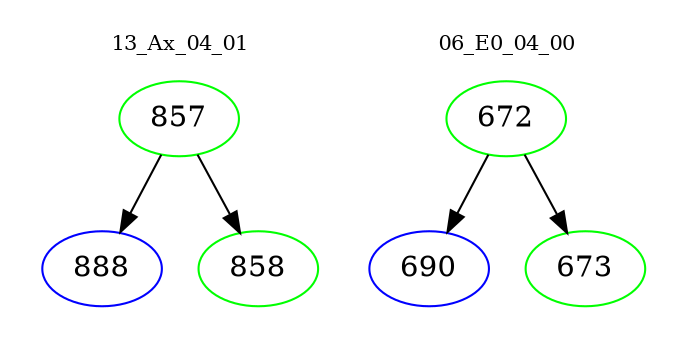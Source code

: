 digraph{
subgraph cluster_0 {
color = white
label = "13_Ax_04_01";
fontsize=10;
T0_857 [label="857", color="green"]
T0_857 -> T0_888 [color="black"]
T0_888 [label="888", color="blue"]
T0_857 -> T0_858 [color="black"]
T0_858 [label="858", color="green"]
}
subgraph cluster_1 {
color = white
label = "06_E0_04_00";
fontsize=10;
T1_672 [label="672", color="green"]
T1_672 -> T1_690 [color="black"]
T1_690 [label="690", color="blue"]
T1_672 -> T1_673 [color="black"]
T1_673 [label="673", color="green"]
}
}
